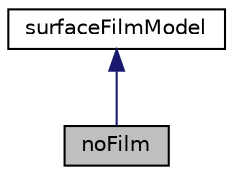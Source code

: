 digraph "noFilm"
{
  bgcolor="transparent";
  edge [fontname="Helvetica",fontsize="10",labelfontname="Helvetica",labelfontsize="10"];
  node [fontname="Helvetica",fontsize="10",shape=record];
  Node1 [label="noFilm",height=0.2,width=0.4,color="black", fillcolor="grey75", style="filled" fontcolor="black"];
  Node2 -> Node1 [dir="back",color="midnightblue",fontsize="10",style="solid",fontname="Helvetica"];
  Node2 [label="surfaceFilmModel",height=0.2,width=0.4,color="black",URL="$classFoam_1_1regionModels_1_1surfaceFilmModel.html",tooltip="Base class for surface film models. "];
}

